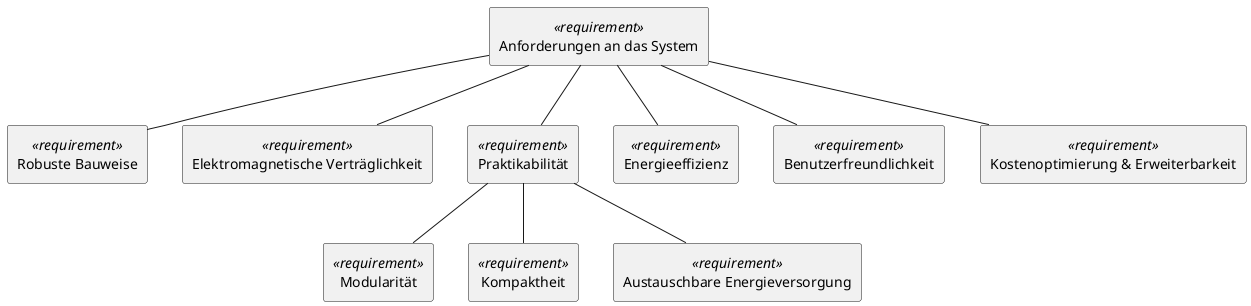 @startuml Anforderungen

skinparam classIconSize 0

  
  ' Haupt-Anforderung
  rectangle "Anforderungen an das System" <<requirement>>

  ' Einzelne Teil-Anforderungen


  rectangle "Robuste Bauweise" <<requirement>> {
  }

  rectangle "Elektromagnetische Verträglichkeit" <<requirement>> {
  }

  rectangle "Austauschbare Energieversorgung" <<requirement>> 

  rectangle "Energieeffizienz" <<requirement>> 
  
  rectangle "Modularität" <<requirement>> {
  }
  rectangle "Praktikabilität" <<requirement>> {
  }

  rectangle "Kompaktheit" <<requirement>> {
  }

  rectangle "Benutzerfreundlichkeit" <<requirement>> 

  rectangle "Kostenoptimierung & Erweiterbarkeit" <<requirement>> 

' Verfeinerungs-Beziehungen von der Haupt- zur Teil-Anforderung

"Anforderungen an das System" -- "Robuste Bauweise"
"Anforderungen an das System" -- "Elektromagnetische Verträglichkeit"
"Anforderungen an das System" -- "Energieeffizienz"
"Anforderungen an das System" -- "Praktikabilität"
"Praktikabilität" -- "Modularität"
"Praktikabilität" -- "Kompaktheit"
"Praktikabilität" -- "Austauschbare Energieversorgung"
"Anforderungen an das System" -- "Benutzerfreundlichkeit"
"Anforderungen an das System" -- "Kostenoptimierung & Erweiterbarkeit"

@enduml
